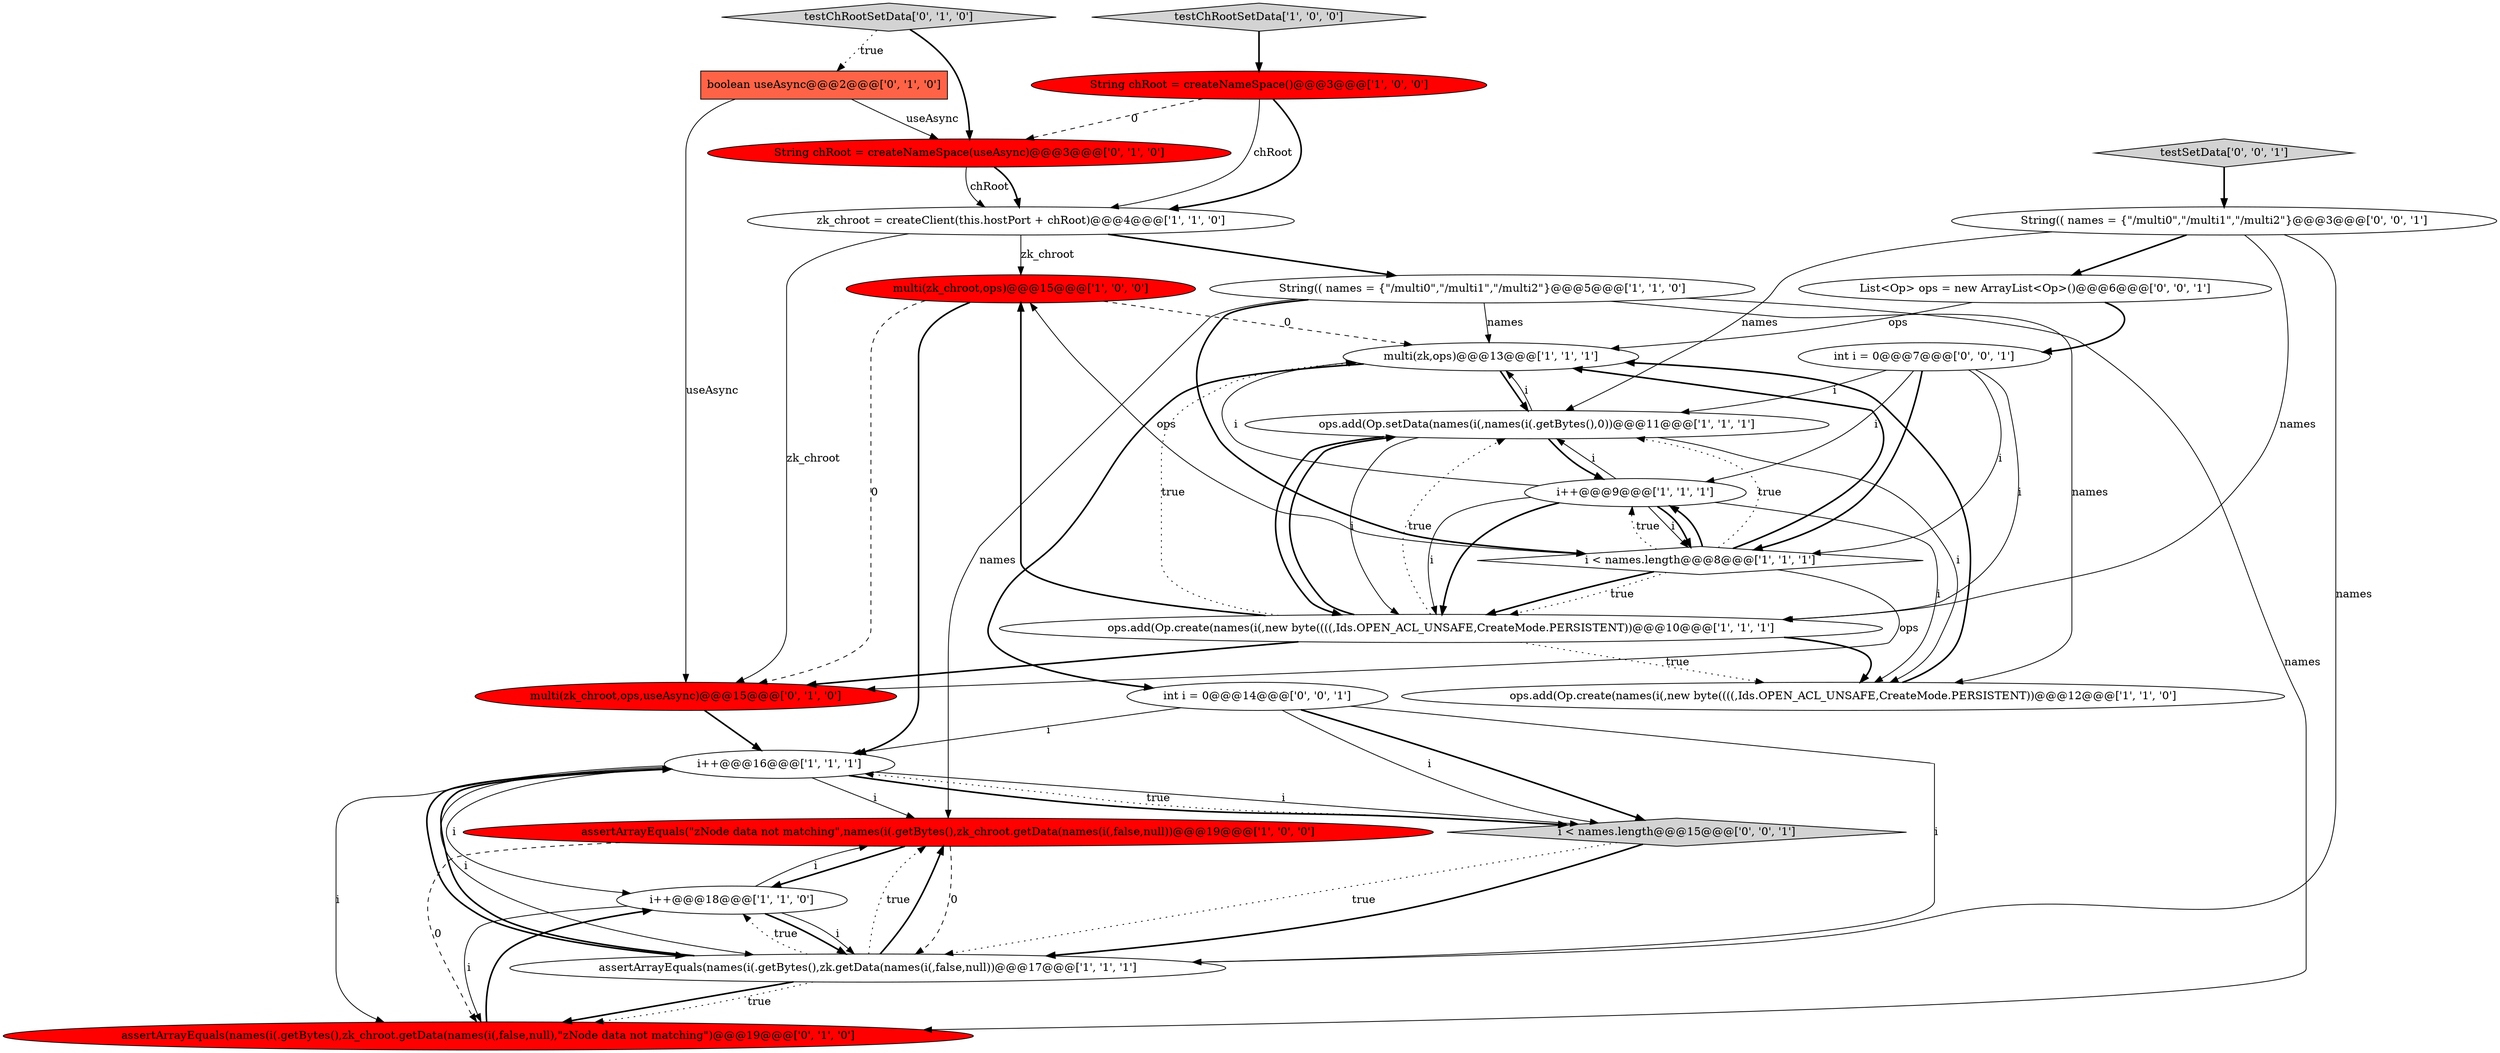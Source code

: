 digraph {
8 [style = filled, label = "multi(zk_chroot,ops)@@@15@@@['1', '0', '0']", fillcolor = red, shape = ellipse image = "AAA1AAABBB1BBB"];
4 [style = filled, label = "ops.add(Op.setData(names(i(,names(i(.getBytes(),0))@@@11@@@['1', '1', '1']", fillcolor = white, shape = ellipse image = "AAA0AAABBB1BBB"];
6 [style = filled, label = "assertArrayEquals(\"zNode data not matching\",names(i(.getBytes(),zk_chroot.getData(names(i(,false,null))@@@19@@@['1', '0', '0']", fillcolor = red, shape = ellipse image = "AAA1AAABBB1BBB"];
14 [style = filled, label = "i++@@@16@@@['1', '1', '1']", fillcolor = white, shape = ellipse image = "AAA0AAABBB1BBB"];
15 [style = filled, label = "String chRoot = createNameSpace(useAsync)@@@3@@@['0', '1', '0']", fillcolor = red, shape = ellipse image = "AAA1AAABBB2BBB"];
20 [style = filled, label = "int i = 0@@@14@@@['0', '0', '1']", fillcolor = white, shape = ellipse image = "AAA0AAABBB3BBB"];
9 [style = filled, label = "zk_chroot = createClient(this.hostPort + chRoot)@@@4@@@['1', '1', '0']", fillcolor = white, shape = ellipse image = "AAA0AAABBB1BBB"];
2 [style = filled, label = "testChRootSetData['1', '0', '0']", fillcolor = lightgray, shape = diamond image = "AAA0AAABBB1BBB"];
7 [style = filled, label = "i++@@@18@@@['1', '1', '0']", fillcolor = white, shape = ellipse image = "AAA0AAABBB1BBB"];
17 [style = filled, label = "testChRootSetData['0', '1', '0']", fillcolor = lightgray, shape = diamond image = "AAA0AAABBB2BBB"];
16 [style = filled, label = "boolean useAsync@@@2@@@['0', '1', '0']", fillcolor = tomato, shape = box image = "AAA1AAABBB2BBB"];
12 [style = filled, label = "String(( names = {\"/multi0\",\"/multi1\",\"/multi2\"}@@@5@@@['1', '1', '0']", fillcolor = white, shape = ellipse image = "AAA0AAABBB1BBB"];
10 [style = filled, label = "String chRoot = createNameSpace()@@@3@@@['1', '0', '0']", fillcolor = red, shape = ellipse image = "AAA1AAABBB1BBB"];
3 [style = filled, label = "multi(zk,ops)@@@13@@@['1', '1', '1']", fillcolor = white, shape = ellipse image = "AAA0AAABBB1BBB"];
25 [style = filled, label = "List<Op> ops = new ArrayList<Op>()@@@6@@@['0', '0', '1']", fillcolor = white, shape = ellipse image = "AAA0AAABBB3BBB"];
1 [style = filled, label = "ops.add(Op.create(names(i(,new byte((((,Ids.OPEN_ACL_UNSAFE,CreateMode.PERSISTENT))@@@12@@@['1', '1', '0']", fillcolor = white, shape = ellipse image = "AAA0AAABBB1BBB"];
11 [style = filled, label = "assertArrayEquals(names(i(.getBytes(),zk.getData(names(i(,false,null))@@@17@@@['1', '1', '1']", fillcolor = white, shape = ellipse image = "AAA0AAABBB1BBB"];
22 [style = filled, label = "int i = 0@@@7@@@['0', '0', '1']", fillcolor = white, shape = ellipse image = "AAA0AAABBB3BBB"];
21 [style = filled, label = "i < names.length@@@15@@@['0', '0', '1']", fillcolor = lightgray, shape = diamond image = "AAA0AAABBB3BBB"];
5 [style = filled, label = "i < names.length@@@8@@@['1', '1', '1']", fillcolor = white, shape = diamond image = "AAA0AAABBB1BBB"];
0 [style = filled, label = "ops.add(Op.create(names(i(,new byte((((,Ids.OPEN_ACL_UNSAFE,CreateMode.PERSISTENT))@@@10@@@['1', '1', '1']", fillcolor = white, shape = ellipse image = "AAA0AAABBB1BBB"];
18 [style = filled, label = "assertArrayEquals(names(i(.getBytes(),zk_chroot.getData(names(i(,false,null),\"zNode data not matching\")@@@19@@@['0', '1', '0']", fillcolor = red, shape = ellipse image = "AAA1AAABBB2BBB"];
19 [style = filled, label = "multi(zk_chroot,ops,useAsync)@@@15@@@['0', '1', '0']", fillcolor = red, shape = ellipse image = "AAA1AAABBB2BBB"];
13 [style = filled, label = "i++@@@9@@@['1', '1', '1']", fillcolor = white, shape = ellipse image = "AAA0AAABBB1BBB"];
24 [style = filled, label = "String(( names = {\"/multi0\",\"/multi1\",\"/multi2\"}@@@3@@@['0', '0', '1']", fillcolor = white, shape = ellipse image = "AAA0AAABBB3BBB"];
23 [style = filled, label = "testSetData['0', '0', '1']", fillcolor = lightgray, shape = diamond image = "AAA0AAABBB3BBB"];
20->11 [style = solid, label="i"];
5->3 [style = bold, label=""];
12->5 [style = bold, label=""];
21->11 [style = dotted, label="true"];
14->7 [style = solid, label="i"];
25->22 [style = bold, label=""];
11->14 [style = bold, label=""];
6->11 [style = dashed, label="0"];
14->11 [style = solid, label="i"];
4->1 [style = solid, label="i"];
22->5 [style = solid, label="i"];
3->4 [style = bold, label=""];
22->0 [style = solid, label="i"];
24->11 [style = solid, label="names"];
5->13 [style = dotted, label="true"];
5->0 [style = bold, label=""];
15->9 [style = solid, label="chRoot"];
0->8 [style = bold, label=""];
7->6 [style = solid, label="i"];
12->1 [style = solid, label="names"];
0->3 [style = dotted, label="true"];
12->18 [style = solid, label="names"];
14->11 [style = bold, label=""];
10->9 [style = solid, label="chRoot"];
11->7 [style = dotted, label="true"];
10->15 [style = dashed, label="0"];
13->0 [style = solid, label="i"];
13->3 [style = solid, label="i"];
7->11 [style = bold, label=""];
0->19 [style = bold, label=""];
20->21 [style = solid, label="i"];
7->18 [style = solid, label="i"];
13->4 [style = solid, label="i"];
22->5 [style = bold, label=""];
11->18 [style = bold, label=""];
9->8 [style = solid, label="zk_chroot"];
5->4 [style = dotted, label="true"];
4->0 [style = bold, label=""];
6->18 [style = dashed, label="0"];
17->16 [style = dotted, label="true"];
14->6 [style = solid, label="i"];
21->11 [style = bold, label=""];
15->9 [style = bold, label=""];
17->15 [style = bold, label=""];
14->21 [style = solid, label="i"];
13->5 [style = bold, label=""];
4->0 [style = solid, label="i"];
24->4 [style = solid, label="names"];
6->7 [style = bold, label=""];
18->7 [style = bold, label=""];
9->19 [style = solid, label="zk_chroot"];
14->21 [style = bold, label=""];
13->0 [style = bold, label=""];
25->3 [style = solid, label="ops"];
16->19 [style = solid, label="useAsync"];
13->1 [style = solid, label="i"];
4->13 [style = bold, label=""];
0->4 [style = dotted, label="true"];
13->5 [style = solid, label="i"];
20->14 [style = solid, label="i"];
1->3 [style = bold, label=""];
8->14 [style = bold, label=""];
4->3 [style = solid, label="i"];
5->0 [style = dotted, label="true"];
2->10 [style = bold, label=""];
19->14 [style = bold, label=""];
11->6 [style = dotted, label="true"];
0->1 [style = bold, label=""];
24->25 [style = bold, label=""];
5->13 [style = bold, label=""];
24->0 [style = solid, label="names"];
12->3 [style = solid, label="names"];
10->9 [style = bold, label=""];
9->12 [style = bold, label=""];
0->1 [style = dotted, label="true"];
8->19 [style = dashed, label="0"];
22->13 [style = solid, label="i"];
11->6 [style = bold, label=""];
8->3 [style = dashed, label="0"];
5->19 [style = solid, label="ops"];
14->18 [style = solid, label="i"];
5->8 [style = solid, label="ops"];
22->4 [style = solid, label="i"];
11->18 [style = dotted, label="true"];
20->21 [style = bold, label=""];
23->24 [style = bold, label=""];
3->20 [style = bold, label=""];
0->4 [style = bold, label=""];
21->14 [style = dotted, label="true"];
12->6 [style = solid, label="names"];
16->15 [style = solid, label="useAsync"];
7->11 [style = solid, label="i"];
}
